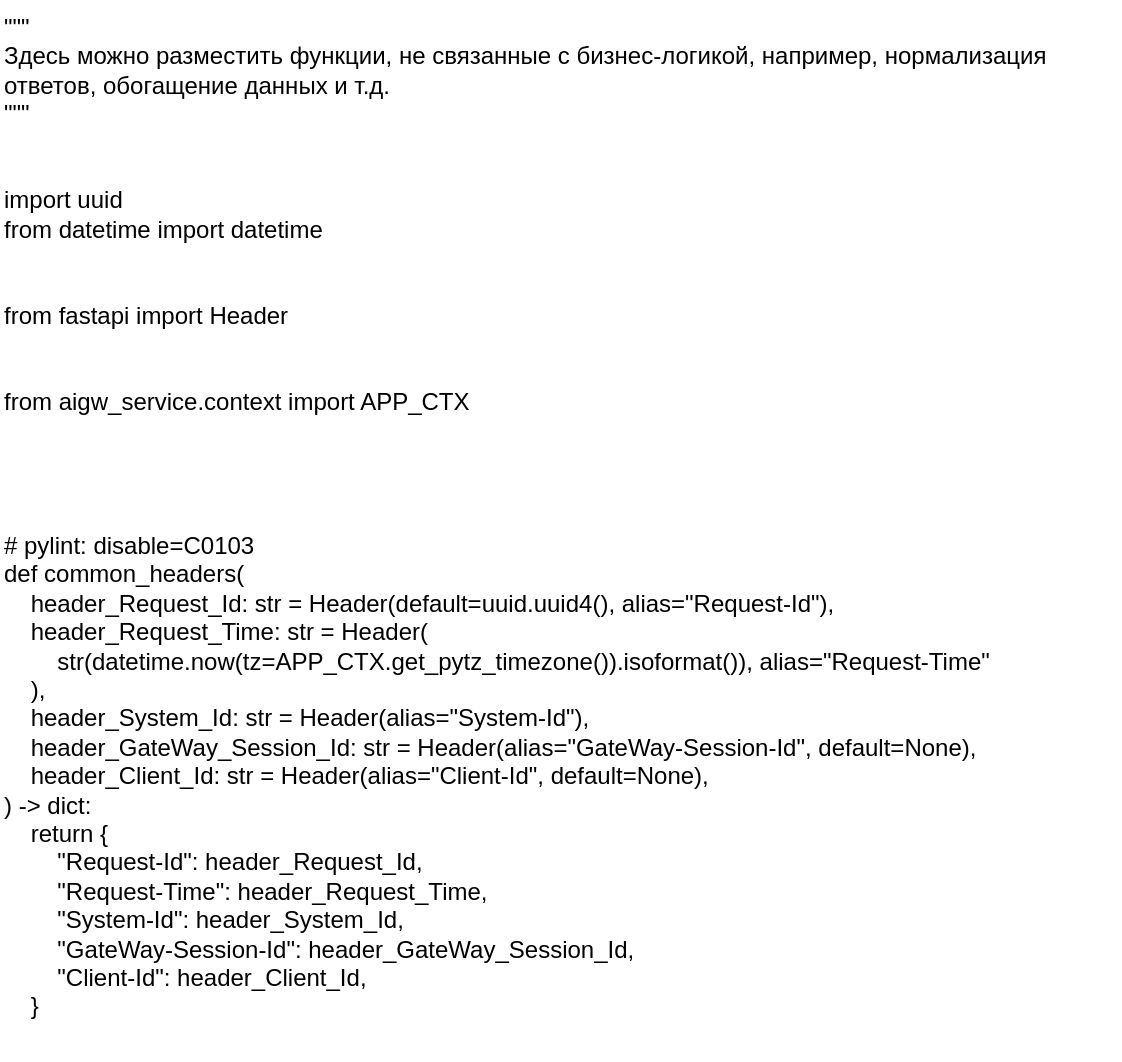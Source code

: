 <mxfile version="27.2.0">
  <diagram name="Страница — 1" id="WULPb32uHRo-QUS4CWuH">
    <mxGraphModel dx="1372" dy="743" grid="1" gridSize="10" guides="1" tooltips="1" connect="1" arrows="1" fold="1" page="1" pageScale="1" pageWidth="3300" pageHeight="4681" math="0" shadow="0">
      <root>
        <mxCell id="0" />
        <mxCell id="1" parent="0" />
        <UserObject label="&quot;&quot;&quot;&#xa;Здесь можно разместить функции, не связанные с бизнес-логикой, например, нормализация ответов, обогащение данных и т.д.&#xa;&quot;&quot;&quot;&#xa;&#xa;&#xa;import uuid&#xa;from datetime import datetime&#xa;&#xa;&#xa;from fastapi import Header&#xa;&#xa;&#xa;from aigw_service.context import APP_CTX&#xa;&#xa;&#xa;&#xa;&#xa;# pylint: disable=C0103&#xa;def common_headers(&#xa;    header_Request_Id: str = Header(default=uuid.uuid4(), alias=&quot;Request-Id&quot;),&#xa;    header_Request_Time: str = Header(&#xa;        str(datetime.now(tz=APP_CTX.get_pytz_timezone()).isoformat()), alias=&quot;Request-Time&quot;&#xa;    ),&#xa;    header_System_Id: str = Header(alias=&quot;System-Id&quot;),&#xa;    header_GateWay_Session_Id: str = Header(alias=&quot;GateWay-Session-Id&quot;, default=None),&#xa;    header_Client_Id: str = Header(alias=&quot;Client-Id&quot;, default=None),&#xa;) -&gt; dict:&#xa;    return {&#xa;        &quot;Request-Id&quot;: header_Request_Id,&#xa;        &quot;Request-Time&quot;: header_Request_Time,&#xa;        &quot;System-Id&quot;: header_System_Id,&#xa;        &quot;GateWay-Session-Id&quot;: header_GateWay_Session_Id,&#xa;        &quot;Client-Id&quot;: header_Client_Id,&#xa;    }" link="&quot;&quot;&quot;&#xa;Здесь можно разместить функции, не связанные с бизнес-логикой, например, нормализация ответов, обогащение данных и т.д.&#xa;&quot;&quot;&quot;&#xa;&#xa;&#xa;import uuid&#xa;from datetime import datetime&#xa;&#xa;&#xa;from fastapi import Header&#xa;&#xa;&#xa;from aigw_service.context import APP_CTX&#xa;&#xa;&#xa;&#xa;&#xa;# pylint: disable=C0103&#xa;def common_headers(&#xa;    header_Request_Id: str = Header(default=uuid.uuid4(), alias=&quot;Request-Id&quot;),&#xa;    header_Request_Time: str = Header(&#xa;        str(datetime.now(tz=APP_CTX.get_pytz_timezone()).isoformat()), alias=&quot;Request-Time&quot;&#xa;    ),&#xa;    header_System_Id: str = Header(alias=&quot;System-Id&quot;),&#xa;    header_GateWay_Session_Id: str = Header(alias=&quot;GateWay-Session-Id&quot;, default=None),&#xa;    header_Client_Id: str = Header(alias=&quot;Client-Id&quot;, default=None),&#xa;) -&gt; dict:&#xa;    return {&#xa;        &quot;Request-Id&quot;: header_Request_Id,&#xa;        &quot;Request-Time&quot;: header_Request_Time,&#xa;        &quot;System-Id&quot;: header_System_Id,&#xa;        &quot;GateWay-Session-Id&quot;: header_GateWay_Session_Id,&#xa;        &quot;Client-Id&quot;: header_Client_Id,&#xa;    }" id="SYt-TXJ_Hw24SwqiqHZK-14">
          <mxCell style="text;whiteSpace=wrap;" vertex="1" parent="1">
            <mxGeometry x="30" y="50" width="560" height="530" as="geometry" />
          </mxCell>
        </UserObject>
      </root>
    </mxGraphModel>
  </diagram>
</mxfile>
